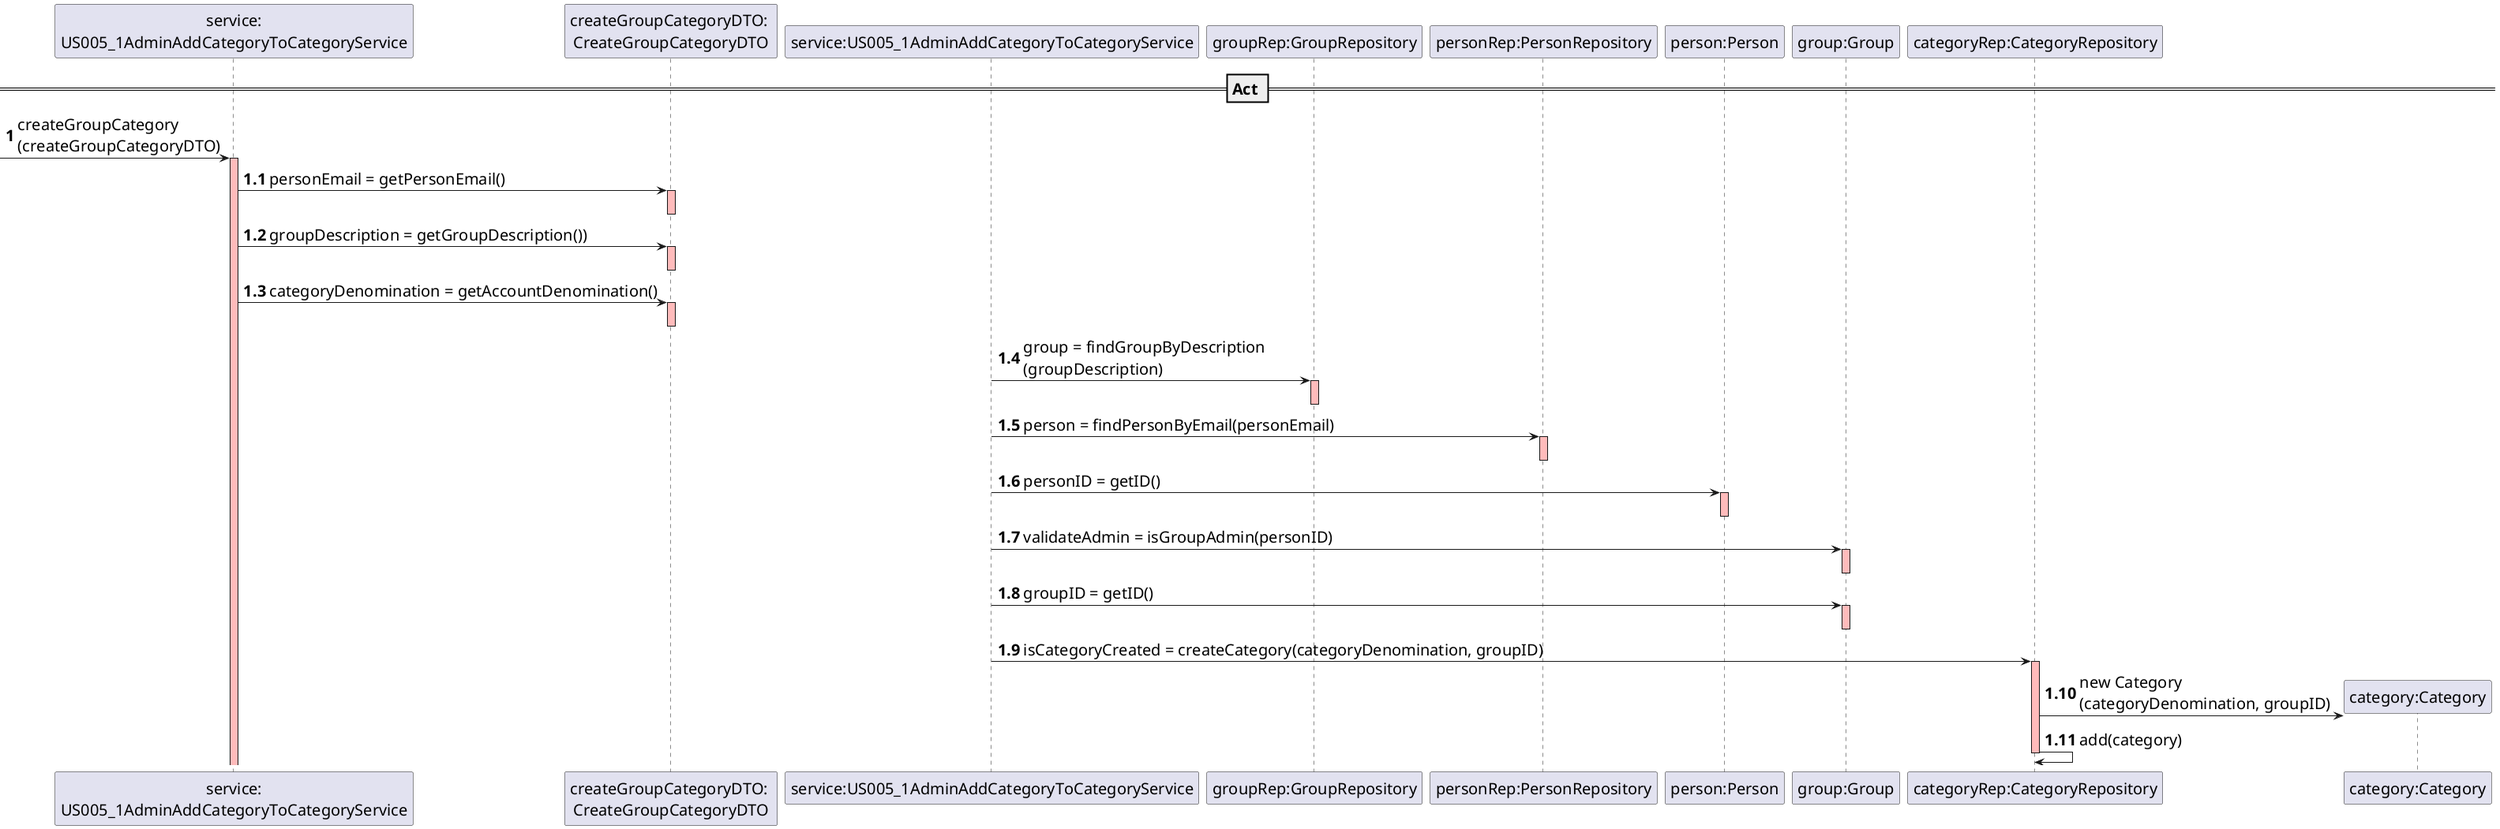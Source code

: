 @startuml
skinparam DefaultFontSize 20


== Act ==
autonumber
[-> "service:\nUS005_1AdminAddCategoryToCategoryService" : createGroupCategory\n(createGroupCategoryDTO)
activate "service:\nUS005_1AdminAddCategoryToCategoryService" #FFBBBB
autonumber 1.1
"service:\nUS005_1AdminAddCategoryToCategoryService" -> "createGroupCategoryDTO: \nCreateGroupCategoryDTO" : personEmail = getPersonEmail()
activate "createGroupCategoryDTO: \nCreateGroupCategoryDTO"  #FFBBBB
deactivate "createGroupCategoryDTO: \nCreateGroupCategoryDTO"  #FFBBBB

"service:\nUS005_1AdminAddCategoryToCategoryService" -> "createGroupCategoryDTO: \nCreateGroupCategoryDTO" : groupDescription = getGroupDescription())
activate "createGroupCategoryDTO: \nCreateGroupCategoryDTO"  #FFBBBB
deactivate "createGroupCategoryDTO: \nCreateGroupCategoryDTO"  #FFBBBB

"service:\nUS005_1AdminAddCategoryToCategoryService" -> "createGroupCategoryDTO: \nCreateGroupCategoryDTO" : categoryDenomination = getAccountDenomination()
activate "createGroupCategoryDTO: \nCreateGroupCategoryDTO"  #FFBBBB
deactivate "createGroupCategoryDTO: \nCreateGroupCategoryDTO"  #FFBBBB


"service:US005_1AdminAddCategoryToCategoryService"->"groupRep:GroupRepository":group = findGroupByDescription\n(groupDescription)
activate "groupRep:GroupRepository" #FFBBBB
deactivate "groupRep:GroupRepository"

"service:US005_1AdminAddCategoryToCategoryService"->"personRep:PersonRepository": person = findPersonByEmail(personEmail)
activate "personRep:PersonRepository" #FFBBBB
deactivate "personRep:PersonRepository"

"service:US005_1AdminAddCategoryToCategoryService"->"person:Person": personID = getID()
activate "person:Person" #FFBBBB
deactivate "person:Person"

"service:US005_1AdminAddCategoryToCategoryService"->"group:Group": validateAdmin = isGroupAdmin(personID)
activate "group:Group" #FFBBBB
deactivate "group:Group"

"service:US005_1AdminAddCategoryToCategoryService"->"group:Group": groupID = getID()
activate "group:Group" #FFBBBB
deactivate "group:Group"

"service:US005_1AdminAddCategoryToCategoryService"->"categoryRep:CategoryRepository":isCategoryCreated = createCategory(categoryDenomination, groupID)
activate "categoryRep:CategoryRepository" #FFBBBB

create "category:Category"
"categoryRep:CategoryRepository"->"category:Category":new Category\n(categoryDenomination, groupID)
"categoryRep:CategoryRepository"->"categoryRep:CategoryRepository": add(category)

deactivate "categoryRep:CategoryRepository"
deactivate "service:US005_1AdminAddCategoryToCategoryService"


@enduml